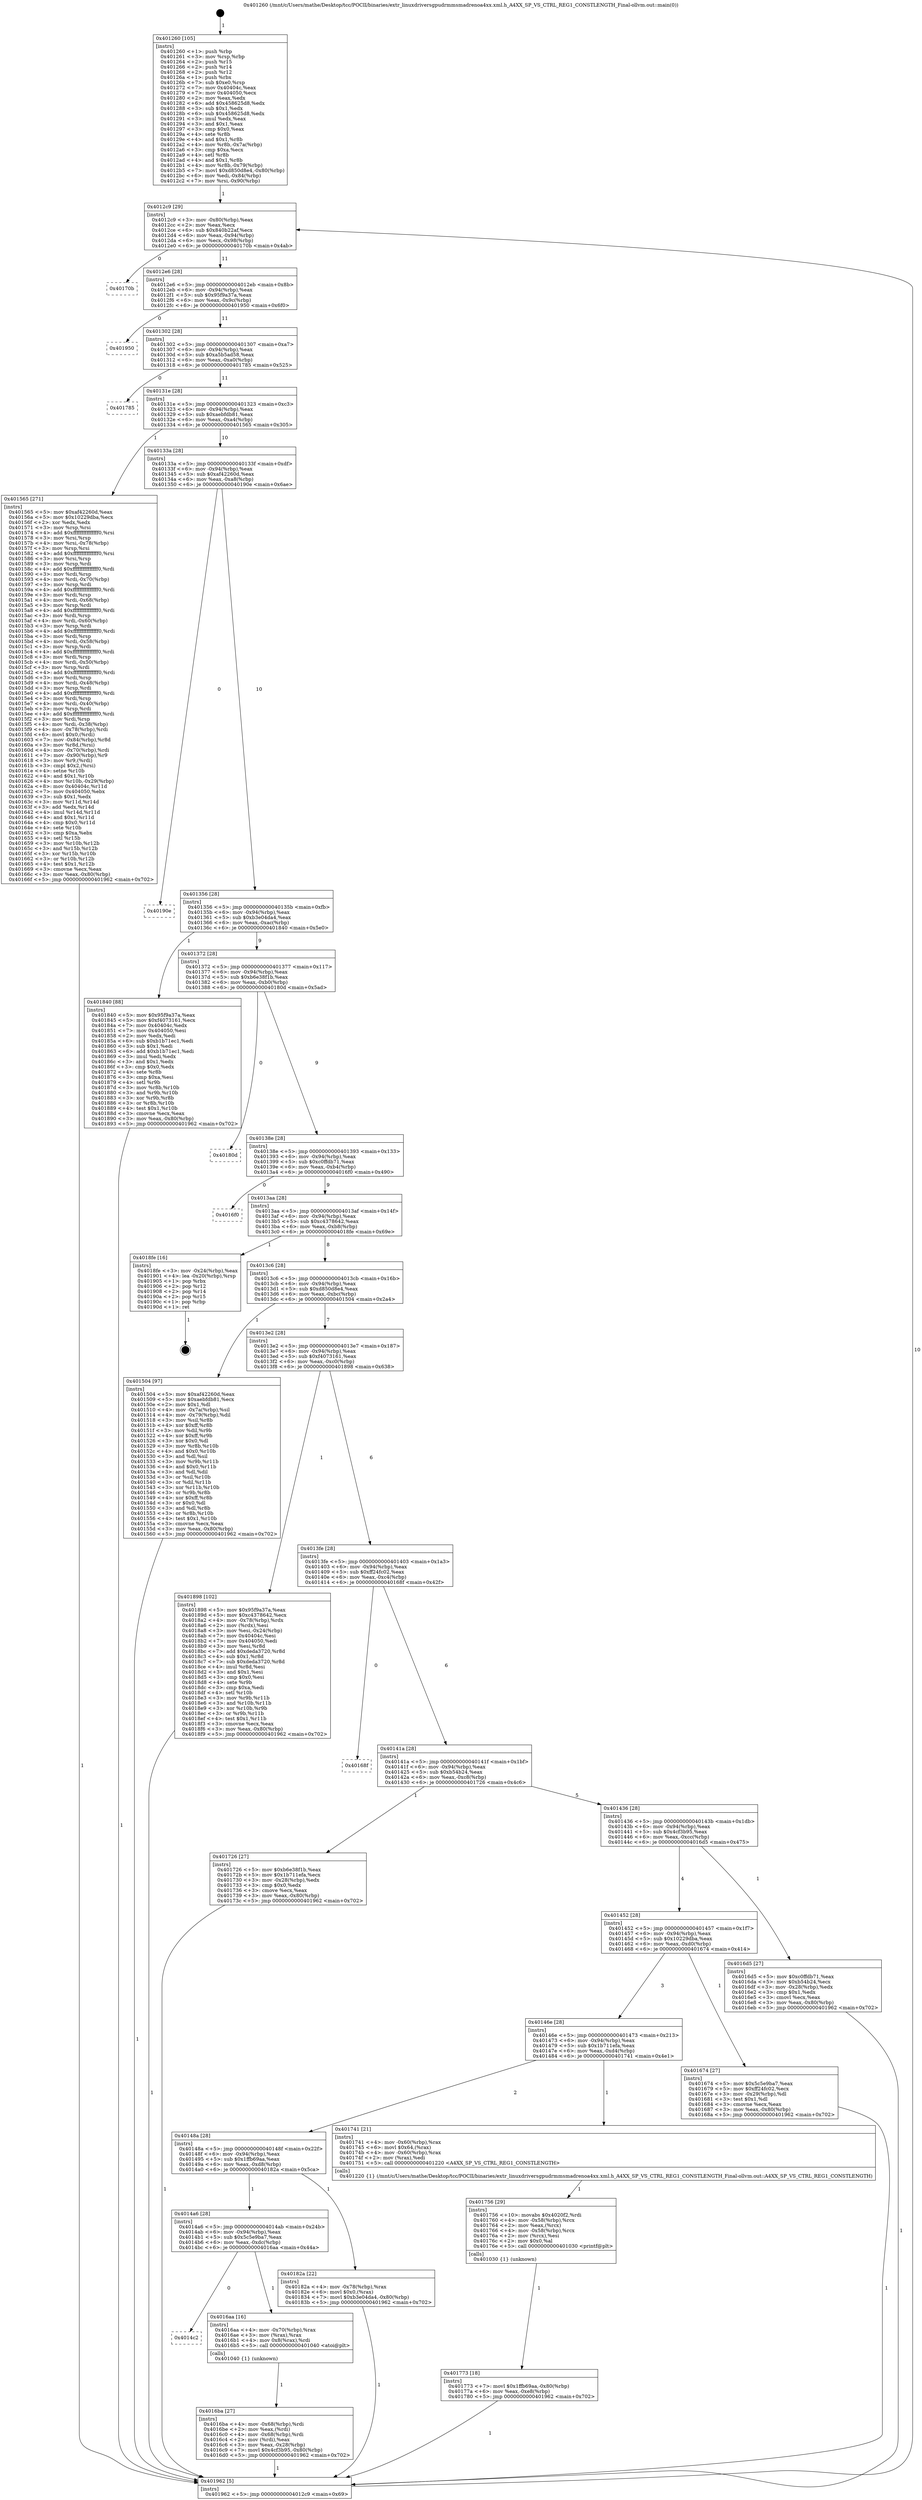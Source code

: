 digraph "0x401260" {
  label = "0x401260 (/mnt/c/Users/mathe/Desktop/tcc/POCII/binaries/extr_linuxdriversgpudrmmsmadrenoa4xx.xml.h_A4XX_SP_VS_CTRL_REG1_CONSTLENGTH_Final-ollvm.out::main(0))"
  labelloc = "t"
  node[shape=record]

  Entry [label="",width=0.3,height=0.3,shape=circle,fillcolor=black,style=filled]
  "0x4012c9" [label="{
     0x4012c9 [29]\l
     | [instrs]\l
     &nbsp;&nbsp;0x4012c9 \<+3\>: mov -0x80(%rbp),%eax\l
     &nbsp;&nbsp;0x4012cc \<+2\>: mov %eax,%ecx\l
     &nbsp;&nbsp;0x4012ce \<+6\>: sub $0x840b22af,%ecx\l
     &nbsp;&nbsp;0x4012d4 \<+6\>: mov %eax,-0x94(%rbp)\l
     &nbsp;&nbsp;0x4012da \<+6\>: mov %ecx,-0x98(%rbp)\l
     &nbsp;&nbsp;0x4012e0 \<+6\>: je 000000000040170b \<main+0x4ab\>\l
  }"]
  "0x40170b" [label="{
     0x40170b\l
  }", style=dashed]
  "0x4012e6" [label="{
     0x4012e6 [28]\l
     | [instrs]\l
     &nbsp;&nbsp;0x4012e6 \<+5\>: jmp 00000000004012eb \<main+0x8b\>\l
     &nbsp;&nbsp;0x4012eb \<+6\>: mov -0x94(%rbp),%eax\l
     &nbsp;&nbsp;0x4012f1 \<+5\>: sub $0x95f9a37a,%eax\l
     &nbsp;&nbsp;0x4012f6 \<+6\>: mov %eax,-0x9c(%rbp)\l
     &nbsp;&nbsp;0x4012fc \<+6\>: je 0000000000401950 \<main+0x6f0\>\l
  }"]
  Exit [label="",width=0.3,height=0.3,shape=circle,fillcolor=black,style=filled,peripheries=2]
  "0x401950" [label="{
     0x401950\l
  }", style=dashed]
  "0x401302" [label="{
     0x401302 [28]\l
     | [instrs]\l
     &nbsp;&nbsp;0x401302 \<+5\>: jmp 0000000000401307 \<main+0xa7\>\l
     &nbsp;&nbsp;0x401307 \<+6\>: mov -0x94(%rbp),%eax\l
     &nbsp;&nbsp;0x40130d \<+5\>: sub $0xa5b5ad58,%eax\l
     &nbsp;&nbsp;0x401312 \<+6\>: mov %eax,-0xa0(%rbp)\l
     &nbsp;&nbsp;0x401318 \<+6\>: je 0000000000401785 \<main+0x525\>\l
  }"]
  "0x401773" [label="{
     0x401773 [18]\l
     | [instrs]\l
     &nbsp;&nbsp;0x401773 \<+7\>: movl $0x1ffb69aa,-0x80(%rbp)\l
     &nbsp;&nbsp;0x40177a \<+6\>: mov %eax,-0xe8(%rbp)\l
     &nbsp;&nbsp;0x401780 \<+5\>: jmp 0000000000401962 \<main+0x702\>\l
  }"]
  "0x401785" [label="{
     0x401785\l
  }", style=dashed]
  "0x40131e" [label="{
     0x40131e [28]\l
     | [instrs]\l
     &nbsp;&nbsp;0x40131e \<+5\>: jmp 0000000000401323 \<main+0xc3\>\l
     &nbsp;&nbsp;0x401323 \<+6\>: mov -0x94(%rbp),%eax\l
     &nbsp;&nbsp;0x401329 \<+5\>: sub $0xaebfdb81,%eax\l
     &nbsp;&nbsp;0x40132e \<+6\>: mov %eax,-0xa4(%rbp)\l
     &nbsp;&nbsp;0x401334 \<+6\>: je 0000000000401565 \<main+0x305\>\l
  }"]
  "0x401756" [label="{
     0x401756 [29]\l
     | [instrs]\l
     &nbsp;&nbsp;0x401756 \<+10\>: movabs $0x4020f2,%rdi\l
     &nbsp;&nbsp;0x401760 \<+4\>: mov -0x58(%rbp),%rcx\l
     &nbsp;&nbsp;0x401764 \<+2\>: mov %eax,(%rcx)\l
     &nbsp;&nbsp;0x401766 \<+4\>: mov -0x58(%rbp),%rcx\l
     &nbsp;&nbsp;0x40176a \<+2\>: mov (%rcx),%esi\l
     &nbsp;&nbsp;0x40176c \<+2\>: mov $0x0,%al\l
     &nbsp;&nbsp;0x40176e \<+5\>: call 0000000000401030 \<printf@plt\>\l
     | [calls]\l
     &nbsp;&nbsp;0x401030 \{1\} (unknown)\l
  }"]
  "0x401565" [label="{
     0x401565 [271]\l
     | [instrs]\l
     &nbsp;&nbsp;0x401565 \<+5\>: mov $0xaf42260d,%eax\l
     &nbsp;&nbsp;0x40156a \<+5\>: mov $0x10229dba,%ecx\l
     &nbsp;&nbsp;0x40156f \<+2\>: xor %edx,%edx\l
     &nbsp;&nbsp;0x401571 \<+3\>: mov %rsp,%rsi\l
     &nbsp;&nbsp;0x401574 \<+4\>: add $0xfffffffffffffff0,%rsi\l
     &nbsp;&nbsp;0x401578 \<+3\>: mov %rsi,%rsp\l
     &nbsp;&nbsp;0x40157b \<+4\>: mov %rsi,-0x78(%rbp)\l
     &nbsp;&nbsp;0x40157f \<+3\>: mov %rsp,%rsi\l
     &nbsp;&nbsp;0x401582 \<+4\>: add $0xfffffffffffffff0,%rsi\l
     &nbsp;&nbsp;0x401586 \<+3\>: mov %rsi,%rsp\l
     &nbsp;&nbsp;0x401589 \<+3\>: mov %rsp,%rdi\l
     &nbsp;&nbsp;0x40158c \<+4\>: add $0xfffffffffffffff0,%rdi\l
     &nbsp;&nbsp;0x401590 \<+3\>: mov %rdi,%rsp\l
     &nbsp;&nbsp;0x401593 \<+4\>: mov %rdi,-0x70(%rbp)\l
     &nbsp;&nbsp;0x401597 \<+3\>: mov %rsp,%rdi\l
     &nbsp;&nbsp;0x40159a \<+4\>: add $0xfffffffffffffff0,%rdi\l
     &nbsp;&nbsp;0x40159e \<+3\>: mov %rdi,%rsp\l
     &nbsp;&nbsp;0x4015a1 \<+4\>: mov %rdi,-0x68(%rbp)\l
     &nbsp;&nbsp;0x4015a5 \<+3\>: mov %rsp,%rdi\l
     &nbsp;&nbsp;0x4015a8 \<+4\>: add $0xfffffffffffffff0,%rdi\l
     &nbsp;&nbsp;0x4015ac \<+3\>: mov %rdi,%rsp\l
     &nbsp;&nbsp;0x4015af \<+4\>: mov %rdi,-0x60(%rbp)\l
     &nbsp;&nbsp;0x4015b3 \<+3\>: mov %rsp,%rdi\l
     &nbsp;&nbsp;0x4015b6 \<+4\>: add $0xfffffffffffffff0,%rdi\l
     &nbsp;&nbsp;0x4015ba \<+3\>: mov %rdi,%rsp\l
     &nbsp;&nbsp;0x4015bd \<+4\>: mov %rdi,-0x58(%rbp)\l
     &nbsp;&nbsp;0x4015c1 \<+3\>: mov %rsp,%rdi\l
     &nbsp;&nbsp;0x4015c4 \<+4\>: add $0xfffffffffffffff0,%rdi\l
     &nbsp;&nbsp;0x4015c8 \<+3\>: mov %rdi,%rsp\l
     &nbsp;&nbsp;0x4015cb \<+4\>: mov %rdi,-0x50(%rbp)\l
     &nbsp;&nbsp;0x4015cf \<+3\>: mov %rsp,%rdi\l
     &nbsp;&nbsp;0x4015d2 \<+4\>: add $0xfffffffffffffff0,%rdi\l
     &nbsp;&nbsp;0x4015d6 \<+3\>: mov %rdi,%rsp\l
     &nbsp;&nbsp;0x4015d9 \<+4\>: mov %rdi,-0x48(%rbp)\l
     &nbsp;&nbsp;0x4015dd \<+3\>: mov %rsp,%rdi\l
     &nbsp;&nbsp;0x4015e0 \<+4\>: add $0xfffffffffffffff0,%rdi\l
     &nbsp;&nbsp;0x4015e4 \<+3\>: mov %rdi,%rsp\l
     &nbsp;&nbsp;0x4015e7 \<+4\>: mov %rdi,-0x40(%rbp)\l
     &nbsp;&nbsp;0x4015eb \<+3\>: mov %rsp,%rdi\l
     &nbsp;&nbsp;0x4015ee \<+4\>: add $0xfffffffffffffff0,%rdi\l
     &nbsp;&nbsp;0x4015f2 \<+3\>: mov %rdi,%rsp\l
     &nbsp;&nbsp;0x4015f5 \<+4\>: mov %rdi,-0x38(%rbp)\l
     &nbsp;&nbsp;0x4015f9 \<+4\>: mov -0x78(%rbp),%rdi\l
     &nbsp;&nbsp;0x4015fd \<+6\>: movl $0x0,(%rdi)\l
     &nbsp;&nbsp;0x401603 \<+7\>: mov -0x84(%rbp),%r8d\l
     &nbsp;&nbsp;0x40160a \<+3\>: mov %r8d,(%rsi)\l
     &nbsp;&nbsp;0x40160d \<+4\>: mov -0x70(%rbp),%rdi\l
     &nbsp;&nbsp;0x401611 \<+7\>: mov -0x90(%rbp),%r9\l
     &nbsp;&nbsp;0x401618 \<+3\>: mov %r9,(%rdi)\l
     &nbsp;&nbsp;0x40161b \<+3\>: cmpl $0x2,(%rsi)\l
     &nbsp;&nbsp;0x40161e \<+4\>: setne %r10b\l
     &nbsp;&nbsp;0x401622 \<+4\>: and $0x1,%r10b\l
     &nbsp;&nbsp;0x401626 \<+4\>: mov %r10b,-0x29(%rbp)\l
     &nbsp;&nbsp;0x40162a \<+8\>: mov 0x40404c,%r11d\l
     &nbsp;&nbsp;0x401632 \<+7\>: mov 0x404050,%ebx\l
     &nbsp;&nbsp;0x401639 \<+3\>: sub $0x1,%edx\l
     &nbsp;&nbsp;0x40163c \<+3\>: mov %r11d,%r14d\l
     &nbsp;&nbsp;0x40163f \<+3\>: add %edx,%r14d\l
     &nbsp;&nbsp;0x401642 \<+4\>: imul %r14d,%r11d\l
     &nbsp;&nbsp;0x401646 \<+4\>: and $0x1,%r11d\l
     &nbsp;&nbsp;0x40164a \<+4\>: cmp $0x0,%r11d\l
     &nbsp;&nbsp;0x40164e \<+4\>: sete %r10b\l
     &nbsp;&nbsp;0x401652 \<+3\>: cmp $0xa,%ebx\l
     &nbsp;&nbsp;0x401655 \<+4\>: setl %r15b\l
     &nbsp;&nbsp;0x401659 \<+3\>: mov %r10b,%r12b\l
     &nbsp;&nbsp;0x40165c \<+3\>: and %r15b,%r12b\l
     &nbsp;&nbsp;0x40165f \<+3\>: xor %r15b,%r10b\l
     &nbsp;&nbsp;0x401662 \<+3\>: or %r10b,%r12b\l
     &nbsp;&nbsp;0x401665 \<+4\>: test $0x1,%r12b\l
     &nbsp;&nbsp;0x401669 \<+3\>: cmovne %ecx,%eax\l
     &nbsp;&nbsp;0x40166c \<+3\>: mov %eax,-0x80(%rbp)\l
     &nbsp;&nbsp;0x40166f \<+5\>: jmp 0000000000401962 \<main+0x702\>\l
  }"]
  "0x40133a" [label="{
     0x40133a [28]\l
     | [instrs]\l
     &nbsp;&nbsp;0x40133a \<+5\>: jmp 000000000040133f \<main+0xdf\>\l
     &nbsp;&nbsp;0x40133f \<+6\>: mov -0x94(%rbp),%eax\l
     &nbsp;&nbsp;0x401345 \<+5\>: sub $0xaf42260d,%eax\l
     &nbsp;&nbsp;0x40134a \<+6\>: mov %eax,-0xa8(%rbp)\l
     &nbsp;&nbsp;0x401350 \<+6\>: je 000000000040190e \<main+0x6ae\>\l
  }"]
  "0x4016ba" [label="{
     0x4016ba [27]\l
     | [instrs]\l
     &nbsp;&nbsp;0x4016ba \<+4\>: mov -0x68(%rbp),%rdi\l
     &nbsp;&nbsp;0x4016be \<+2\>: mov %eax,(%rdi)\l
     &nbsp;&nbsp;0x4016c0 \<+4\>: mov -0x68(%rbp),%rdi\l
     &nbsp;&nbsp;0x4016c4 \<+2\>: mov (%rdi),%eax\l
     &nbsp;&nbsp;0x4016c6 \<+3\>: mov %eax,-0x28(%rbp)\l
     &nbsp;&nbsp;0x4016c9 \<+7\>: movl $0x4cf3b95,-0x80(%rbp)\l
     &nbsp;&nbsp;0x4016d0 \<+5\>: jmp 0000000000401962 \<main+0x702\>\l
  }"]
  "0x40190e" [label="{
     0x40190e\l
  }", style=dashed]
  "0x401356" [label="{
     0x401356 [28]\l
     | [instrs]\l
     &nbsp;&nbsp;0x401356 \<+5\>: jmp 000000000040135b \<main+0xfb\>\l
     &nbsp;&nbsp;0x40135b \<+6\>: mov -0x94(%rbp),%eax\l
     &nbsp;&nbsp;0x401361 \<+5\>: sub $0xb3e04da4,%eax\l
     &nbsp;&nbsp;0x401366 \<+6\>: mov %eax,-0xac(%rbp)\l
     &nbsp;&nbsp;0x40136c \<+6\>: je 0000000000401840 \<main+0x5e0\>\l
  }"]
  "0x4014c2" [label="{
     0x4014c2\l
  }", style=dashed]
  "0x401840" [label="{
     0x401840 [88]\l
     | [instrs]\l
     &nbsp;&nbsp;0x401840 \<+5\>: mov $0x95f9a37a,%eax\l
     &nbsp;&nbsp;0x401845 \<+5\>: mov $0xf4073161,%ecx\l
     &nbsp;&nbsp;0x40184a \<+7\>: mov 0x40404c,%edx\l
     &nbsp;&nbsp;0x401851 \<+7\>: mov 0x404050,%esi\l
     &nbsp;&nbsp;0x401858 \<+2\>: mov %edx,%edi\l
     &nbsp;&nbsp;0x40185a \<+6\>: sub $0xb1b71ec1,%edi\l
     &nbsp;&nbsp;0x401860 \<+3\>: sub $0x1,%edi\l
     &nbsp;&nbsp;0x401863 \<+6\>: add $0xb1b71ec1,%edi\l
     &nbsp;&nbsp;0x401869 \<+3\>: imul %edi,%edx\l
     &nbsp;&nbsp;0x40186c \<+3\>: and $0x1,%edx\l
     &nbsp;&nbsp;0x40186f \<+3\>: cmp $0x0,%edx\l
     &nbsp;&nbsp;0x401872 \<+4\>: sete %r8b\l
     &nbsp;&nbsp;0x401876 \<+3\>: cmp $0xa,%esi\l
     &nbsp;&nbsp;0x401879 \<+4\>: setl %r9b\l
     &nbsp;&nbsp;0x40187d \<+3\>: mov %r8b,%r10b\l
     &nbsp;&nbsp;0x401880 \<+3\>: and %r9b,%r10b\l
     &nbsp;&nbsp;0x401883 \<+3\>: xor %r9b,%r8b\l
     &nbsp;&nbsp;0x401886 \<+3\>: or %r8b,%r10b\l
     &nbsp;&nbsp;0x401889 \<+4\>: test $0x1,%r10b\l
     &nbsp;&nbsp;0x40188d \<+3\>: cmovne %ecx,%eax\l
     &nbsp;&nbsp;0x401890 \<+3\>: mov %eax,-0x80(%rbp)\l
     &nbsp;&nbsp;0x401893 \<+5\>: jmp 0000000000401962 \<main+0x702\>\l
  }"]
  "0x401372" [label="{
     0x401372 [28]\l
     | [instrs]\l
     &nbsp;&nbsp;0x401372 \<+5\>: jmp 0000000000401377 \<main+0x117\>\l
     &nbsp;&nbsp;0x401377 \<+6\>: mov -0x94(%rbp),%eax\l
     &nbsp;&nbsp;0x40137d \<+5\>: sub $0xb6e38f1b,%eax\l
     &nbsp;&nbsp;0x401382 \<+6\>: mov %eax,-0xb0(%rbp)\l
     &nbsp;&nbsp;0x401388 \<+6\>: je 000000000040180d \<main+0x5ad\>\l
  }"]
  "0x4016aa" [label="{
     0x4016aa [16]\l
     | [instrs]\l
     &nbsp;&nbsp;0x4016aa \<+4\>: mov -0x70(%rbp),%rax\l
     &nbsp;&nbsp;0x4016ae \<+3\>: mov (%rax),%rax\l
     &nbsp;&nbsp;0x4016b1 \<+4\>: mov 0x8(%rax),%rdi\l
     &nbsp;&nbsp;0x4016b5 \<+5\>: call 0000000000401040 \<atoi@plt\>\l
     | [calls]\l
     &nbsp;&nbsp;0x401040 \{1\} (unknown)\l
  }"]
  "0x40180d" [label="{
     0x40180d\l
  }", style=dashed]
  "0x40138e" [label="{
     0x40138e [28]\l
     | [instrs]\l
     &nbsp;&nbsp;0x40138e \<+5\>: jmp 0000000000401393 \<main+0x133\>\l
     &nbsp;&nbsp;0x401393 \<+6\>: mov -0x94(%rbp),%eax\l
     &nbsp;&nbsp;0x401399 \<+5\>: sub $0xc0ffdb71,%eax\l
     &nbsp;&nbsp;0x40139e \<+6\>: mov %eax,-0xb4(%rbp)\l
     &nbsp;&nbsp;0x4013a4 \<+6\>: je 00000000004016f0 \<main+0x490\>\l
  }"]
  "0x4014a6" [label="{
     0x4014a6 [28]\l
     | [instrs]\l
     &nbsp;&nbsp;0x4014a6 \<+5\>: jmp 00000000004014ab \<main+0x24b\>\l
     &nbsp;&nbsp;0x4014ab \<+6\>: mov -0x94(%rbp),%eax\l
     &nbsp;&nbsp;0x4014b1 \<+5\>: sub $0x5c5e9ba7,%eax\l
     &nbsp;&nbsp;0x4014b6 \<+6\>: mov %eax,-0xdc(%rbp)\l
     &nbsp;&nbsp;0x4014bc \<+6\>: je 00000000004016aa \<main+0x44a\>\l
  }"]
  "0x4016f0" [label="{
     0x4016f0\l
  }", style=dashed]
  "0x4013aa" [label="{
     0x4013aa [28]\l
     | [instrs]\l
     &nbsp;&nbsp;0x4013aa \<+5\>: jmp 00000000004013af \<main+0x14f\>\l
     &nbsp;&nbsp;0x4013af \<+6\>: mov -0x94(%rbp),%eax\l
     &nbsp;&nbsp;0x4013b5 \<+5\>: sub $0xc4378642,%eax\l
     &nbsp;&nbsp;0x4013ba \<+6\>: mov %eax,-0xb8(%rbp)\l
     &nbsp;&nbsp;0x4013c0 \<+6\>: je 00000000004018fe \<main+0x69e\>\l
  }"]
  "0x40182a" [label="{
     0x40182a [22]\l
     | [instrs]\l
     &nbsp;&nbsp;0x40182a \<+4\>: mov -0x78(%rbp),%rax\l
     &nbsp;&nbsp;0x40182e \<+6\>: movl $0x0,(%rax)\l
     &nbsp;&nbsp;0x401834 \<+7\>: movl $0xb3e04da4,-0x80(%rbp)\l
     &nbsp;&nbsp;0x40183b \<+5\>: jmp 0000000000401962 \<main+0x702\>\l
  }"]
  "0x4018fe" [label="{
     0x4018fe [16]\l
     | [instrs]\l
     &nbsp;&nbsp;0x4018fe \<+3\>: mov -0x24(%rbp),%eax\l
     &nbsp;&nbsp;0x401901 \<+4\>: lea -0x20(%rbp),%rsp\l
     &nbsp;&nbsp;0x401905 \<+1\>: pop %rbx\l
     &nbsp;&nbsp;0x401906 \<+2\>: pop %r12\l
     &nbsp;&nbsp;0x401908 \<+2\>: pop %r14\l
     &nbsp;&nbsp;0x40190a \<+2\>: pop %r15\l
     &nbsp;&nbsp;0x40190c \<+1\>: pop %rbp\l
     &nbsp;&nbsp;0x40190d \<+1\>: ret\l
  }"]
  "0x4013c6" [label="{
     0x4013c6 [28]\l
     | [instrs]\l
     &nbsp;&nbsp;0x4013c6 \<+5\>: jmp 00000000004013cb \<main+0x16b\>\l
     &nbsp;&nbsp;0x4013cb \<+6\>: mov -0x94(%rbp),%eax\l
     &nbsp;&nbsp;0x4013d1 \<+5\>: sub $0xd850d8e4,%eax\l
     &nbsp;&nbsp;0x4013d6 \<+6\>: mov %eax,-0xbc(%rbp)\l
     &nbsp;&nbsp;0x4013dc \<+6\>: je 0000000000401504 \<main+0x2a4\>\l
  }"]
  "0x40148a" [label="{
     0x40148a [28]\l
     | [instrs]\l
     &nbsp;&nbsp;0x40148a \<+5\>: jmp 000000000040148f \<main+0x22f\>\l
     &nbsp;&nbsp;0x40148f \<+6\>: mov -0x94(%rbp),%eax\l
     &nbsp;&nbsp;0x401495 \<+5\>: sub $0x1ffb69aa,%eax\l
     &nbsp;&nbsp;0x40149a \<+6\>: mov %eax,-0xd8(%rbp)\l
     &nbsp;&nbsp;0x4014a0 \<+6\>: je 000000000040182a \<main+0x5ca\>\l
  }"]
  "0x401504" [label="{
     0x401504 [97]\l
     | [instrs]\l
     &nbsp;&nbsp;0x401504 \<+5\>: mov $0xaf42260d,%eax\l
     &nbsp;&nbsp;0x401509 \<+5\>: mov $0xaebfdb81,%ecx\l
     &nbsp;&nbsp;0x40150e \<+2\>: mov $0x1,%dl\l
     &nbsp;&nbsp;0x401510 \<+4\>: mov -0x7a(%rbp),%sil\l
     &nbsp;&nbsp;0x401514 \<+4\>: mov -0x79(%rbp),%dil\l
     &nbsp;&nbsp;0x401518 \<+3\>: mov %sil,%r8b\l
     &nbsp;&nbsp;0x40151b \<+4\>: xor $0xff,%r8b\l
     &nbsp;&nbsp;0x40151f \<+3\>: mov %dil,%r9b\l
     &nbsp;&nbsp;0x401522 \<+4\>: xor $0xff,%r9b\l
     &nbsp;&nbsp;0x401526 \<+3\>: xor $0x0,%dl\l
     &nbsp;&nbsp;0x401529 \<+3\>: mov %r8b,%r10b\l
     &nbsp;&nbsp;0x40152c \<+4\>: and $0x0,%r10b\l
     &nbsp;&nbsp;0x401530 \<+3\>: and %dl,%sil\l
     &nbsp;&nbsp;0x401533 \<+3\>: mov %r9b,%r11b\l
     &nbsp;&nbsp;0x401536 \<+4\>: and $0x0,%r11b\l
     &nbsp;&nbsp;0x40153a \<+3\>: and %dl,%dil\l
     &nbsp;&nbsp;0x40153d \<+3\>: or %sil,%r10b\l
     &nbsp;&nbsp;0x401540 \<+3\>: or %dil,%r11b\l
     &nbsp;&nbsp;0x401543 \<+3\>: xor %r11b,%r10b\l
     &nbsp;&nbsp;0x401546 \<+3\>: or %r9b,%r8b\l
     &nbsp;&nbsp;0x401549 \<+4\>: xor $0xff,%r8b\l
     &nbsp;&nbsp;0x40154d \<+3\>: or $0x0,%dl\l
     &nbsp;&nbsp;0x401550 \<+3\>: and %dl,%r8b\l
     &nbsp;&nbsp;0x401553 \<+3\>: or %r8b,%r10b\l
     &nbsp;&nbsp;0x401556 \<+4\>: test $0x1,%r10b\l
     &nbsp;&nbsp;0x40155a \<+3\>: cmovne %ecx,%eax\l
     &nbsp;&nbsp;0x40155d \<+3\>: mov %eax,-0x80(%rbp)\l
     &nbsp;&nbsp;0x401560 \<+5\>: jmp 0000000000401962 \<main+0x702\>\l
  }"]
  "0x4013e2" [label="{
     0x4013e2 [28]\l
     | [instrs]\l
     &nbsp;&nbsp;0x4013e2 \<+5\>: jmp 00000000004013e7 \<main+0x187\>\l
     &nbsp;&nbsp;0x4013e7 \<+6\>: mov -0x94(%rbp),%eax\l
     &nbsp;&nbsp;0x4013ed \<+5\>: sub $0xf4073161,%eax\l
     &nbsp;&nbsp;0x4013f2 \<+6\>: mov %eax,-0xc0(%rbp)\l
     &nbsp;&nbsp;0x4013f8 \<+6\>: je 0000000000401898 \<main+0x638\>\l
  }"]
  "0x401962" [label="{
     0x401962 [5]\l
     | [instrs]\l
     &nbsp;&nbsp;0x401962 \<+5\>: jmp 00000000004012c9 \<main+0x69\>\l
  }"]
  "0x401260" [label="{
     0x401260 [105]\l
     | [instrs]\l
     &nbsp;&nbsp;0x401260 \<+1\>: push %rbp\l
     &nbsp;&nbsp;0x401261 \<+3\>: mov %rsp,%rbp\l
     &nbsp;&nbsp;0x401264 \<+2\>: push %r15\l
     &nbsp;&nbsp;0x401266 \<+2\>: push %r14\l
     &nbsp;&nbsp;0x401268 \<+2\>: push %r12\l
     &nbsp;&nbsp;0x40126a \<+1\>: push %rbx\l
     &nbsp;&nbsp;0x40126b \<+7\>: sub $0xe0,%rsp\l
     &nbsp;&nbsp;0x401272 \<+7\>: mov 0x40404c,%eax\l
     &nbsp;&nbsp;0x401279 \<+7\>: mov 0x404050,%ecx\l
     &nbsp;&nbsp;0x401280 \<+2\>: mov %eax,%edx\l
     &nbsp;&nbsp;0x401282 \<+6\>: add $0x458625d8,%edx\l
     &nbsp;&nbsp;0x401288 \<+3\>: sub $0x1,%edx\l
     &nbsp;&nbsp;0x40128b \<+6\>: sub $0x458625d8,%edx\l
     &nbsp;&nbsp;0x401291 \<+3\>: imul %edx,%eax\l
     &nbsp;&nbsp;0x401294 \<+3\>: and $0x1,%eax\l
     &nbsp;&nbsp;0x401297 \<+3\>: cmp $0x0,%eax\l
     &nbsp;&nbsp;0x40129a \<+4\>: sete %r8b\l
     &nbsp;&nbsp;0x40129e \<+4\>: and $0x1,%r8b\l
     &nbsp;&nbsp;0x4012a2 \<+4\>: mov %r8b,-0x7a(%rbp)\l
     &nbsp;&nbsp;0x4012a6 \<+3\>: cmp $0xa,%ecx\l
     &nbsp;&nbsp;0x4012a9 \<+4\>: setl %r8b\l
     &nbsp;&nbsp;0x4012ad \<+4\>: and $0x1,%r8b\l
     &nbsp;&nbsp;0x4012b1 \<+4\>: mov %r8b,-0x79(%rbp)\l
     &nbsp;&nbsp;0x4012b5 \<+7\>: movl $0xd850d8e4,-0x80(%rbp)\l
     &nbsp;&nbsp;0x4012bc \<+6\>: mov %edi,-0x84(%rbp)\l
     &nbsp;&nbsp;0x4012c2 \<+7\>: mov %rsi,-0x90(%rbp)\l
  }"]
  "0x401741" [label="{
     0x401741 [21]\l
     | [instrs]\l
     &nbsp;&nbsp;0x401741 \<+4\>: mov -0x60(%rbp),%rax\l
     &nbsp;&nbsp;0x401745 \<+6\>: movl $0x64,(%rax)\l
     &nbsp;&nbsp;0x40174b \<+4\>: mov -0x60(%rbp),%rax\l
     &nbsp;&nbsp;0x40174f \<+2\>: mov (%rax),%edi\l
     &nbsp;&nbsp;0x401751 \<+5\>: call 0000000000401220 \<A4XX_SP_VS_CTRL_REG1_CONSTLENGTH\>\l
     | [calls]\l
     &nbsp;&nbsp;0x401220 \{1\} (/mnt/c/Users/mathe/Desktop/tcc/POCII/binaries/extr_linuxdriversgpudrmmsmadrenoa4xx.xml.h_A4XX_SP_VS_CTRL_REG1_CONSTLENGTH_Final-ollvm.out::A4XX_SP_VS_CTRL_REG1_CONSTLENGTH)\l
  }"]
  "0x40146e" [label="{
     0x40146e [28]\l
     | [instrs]\l
     &nbsp;&nbsp;0x40146e \<+5\>: jmp 0000000000401473 \<main+0x213\>\l
     &nbsp;&nbsp;0x401473 \<+6\>: mov -0x94(%rbp),%eax\l
     &nbsp;&nbsp;0x401479 \<+5\>: sub $0x1b711efa,%eax\l
     &nbsp;&nbsp;0x40147e \<+6\>: mov %eax,-0xd4(%rbp)\l
     &nbsp;&nbsp;0x401484 \<+6\>: je 0000000000401741 \<main+0x4e1\>\l
  }"]
  "0x401898" [label="{
     0x401898 [102]\l
     | [instrs]\l
     &nbsp;&nbsp;0x401898 \<+5\>: mov $0x95f9a37a,%eax\l
     &nbsp;&nbsp;0x40189d \<+5\>: mov $0xc4378642,%ecx\l
     &nbsp;&nbsp;0x4018a2 \<+4\>: mov -0x78(%rbp),%rdx\l
     &nbsp;&nbsp;0x4018a6 \<+2\>: mov (%rdx),%esi\l
     &nbsp;&nbsp;0x4018a8 \<+3\>: mov %esi,-0x24(%rbp)\l
     &nbsp;&nbsp;0x4018ab \<+7\>: mov 0x40404c,%esi\l
     &nbsp;&nbsp;0x4018b2 \<+7\>: mov 0x404050,%edi\l
     &nbsp;&nbsp;0x4018b9 \<+3\>: mov %esi,%r8d\l
     &nbsp;&nbsp;0x4018bc \<+7\>: add $0xdeda3720,%r8d\l
     &nbsp;&nbsp;0x4018c3 \<+4\>: sub $0x1,%r8d\l
     &nbsp;&nbsp;0x4018c7 \<+7\>: sub $0xdeda3720,%r8d\l
     &nbsp;&nbsp;0x4018ce \<+4\>: imul %r8d,%esi\l
     &nbsp;&nbsp;0x4018d2 \<+3\>: and $0x1,%esi\l
     &nbsp;&nbsp;0x4018d5 \<+3\>: cmp $0x0,%esi\l
     &nbsp;&nbsp;0x4018d8 \<+4\>: sete %r9b\l
     &nbsp;&nbsp;0x4018dc \<+3\>: cmp $0xa,%edi\l
     &nbsp;&nbsp;0x4018df \<+4\>: setl %r10b\l
     &nbsp;&nbsp;0x4018e3 \<+3\>: mov %r9b,%r11b\l
     &nbsp;&nbsp;0x4018e6 \<+3\>: and %r10b,%r11b\l
     &nbsp;&nbsp;0x4018e9 \<+3\>: xor %r10b,%r9b\l
     &nbsp;&nbsp;0x4018ec \<+3\>: or %r9b,%r11b\l
     &nbsp;&nbsp;0x4018ef \<+4\>: test $0x1,%r11b\l
     &nbsp;&nbsp;0x4018f3 \<+3\>: cmovne %ecx,%eax\l
     &nbsp;&nbsp;0x4018f6 \<+3\>: mov %eax,-0x80(%rbp)\l
     &nbsp;&nbsp;0x4018f9 \<+5\>: jmp 0000000000401962 \<main+0x702\>\l
  }"]
  "0x4013fe" [label="{
     0x4013fe [28]\l
     | [instrs]\l
     &nbsp;&nbsp;0x4013fe \<+5\>: jmp 0000000000401403 \<main+0x1a3\>\l
     &nbsp;&nbsp;0x401403 \<+6\>: mov -0x94(%rbp),%eax\l
     &nbsp;&nbsp;0x401409 \<+5\>: sub $0xff24fc02,%eax\l
     &nbsp;&nbsp;0x40140e \<+6\>: mov %eax,-0xc4(%rbp)\l
     &nbsp;&nbsp;0x401414 \<+6\>: je 000000000040168f \<main+0x42f\>\l
  }"]
  "0x401674" [label="{
     0x401674 [27]\l
     | [instrs]\l
     &nbsp;&nbsp;0x401674 \<+5\>: mov $0x5c5e9ba7,%eax\l
     &nbsp;&nbsp;0x401679 \<+5\>: mov $0xff24fc02,%ecx\l
     &nbsp;&nbsp;0x40167e \<+3\>: mov -0x29(%rbp),%dl\l
     &nbsp;&nbsp;0x401681 \<+3\>: test $0x1,%dl\l
     &nbsp;&nbsp;0x401684 \<+3\>: cmovne %ecx,%eax\l
     &nbsp;&nbsp;0x401687 \<+3\>: mov %eax,-0x80(%rbp)\l
     &nbsp;&nbsp;0x40168a \<+5\>: jmp 0000000000401962 \<main+0x702\>\l
  }"]
  "0x40168f" [label="{
     0x40168f\l
  }", style=dashed]
  "0x40141a" [label="{
     0x40141a [28]\l
     | [instrs]\l
     &nbsp;&nbsp;0x40141a \<+5\>: jmp 000000000040141f \<main+0x1bf\>\l
     &nbsp;&nbsp;0x40141f \<+6\>: mov -0x94(%rbp),%eax\l
     &nbsp;&nbsp;0x401425 \<+5\>: sub $0xb54b24,%eax\l
     &nbsp;&nbsp;0x40142a \<+6\>: mov %eax,-0xc8(%rbp)\l
     &nbsp;&nbsp;0x401430 \<+6\>: je 0000000000401726 \<main+0x4c6\>\l
  }"]
  "0x401452" [label="{
     0x401452 [28]\l
     | [instrs]\l
     &nbsp;&nbsp;0x401452 \<+5\>: jmp 0000000000401457 \<main+0x1f7\>\l
     &nbsp;&nbsp;0x401457 \<+6\>: mov -0x94(%rbp),%eax\l
     &nbsp;&nbsp;0x40145d \<+5\>: sub $0x10229dba,%eax\l
     &nbsp;&nbsp;0x401462 \<+6\>: mov %eax,-0xd0(%rbp)\l
     &nbsp;&nbsp;0x401468 \<+6\>: je 0000000000401674 \<main+0x414\>\l
  }"]
  "0x401726" [label="{
     0x401726 [27]\l
     | [instrs]\l
     &nbsp;&nbsp;0x401726 \<+5\>: mov $0xb6e38f1b,%eax\l
     &nbsp;&nbsp;0x40172b \<+5\>: mov $0x1b711efa,%ecx\l
     &nbsp;&nbsp;0x401730 \<+3\>: mov -0x28(%rbp),%edx\l
     &nbsp;&nbsp;0x401733 \<+3\>: cmp $0x0,%edx\l
     &nbsp;&nbsp;0x401736 \<+3\>: cmove %ecx,%eax\l
     &nbsp;&nbsp;0x401739 \<+3\>: mov %eax,-0x80(%rbp)\l
     &nbsp;&nbsp;0x40173c \<+5\>: jmp 0000000000401962 \<main+0x702\>\l
  }"]
  "0x401436" [label="{
     0x401436 [28]\l
     | [instrs]\l
     &nbsp;&nbsp;0x401436 \<+5\>: jmp 000000000040143b \<main+0x1db\>\l
     &nbsp;&nbsp;0x40143b \<+6\>: mov -0x94(%rbp),%eax\l
     &nbsp;&nbsp;0x401441 \<+5\>: sub $0x4cf3b95,%eax\l
     &nbsp;&nbsp;0x401446 \<+6\>: mov %eax,-0xcc(%rbp)\l
     &nbsp;&nbsp;0x40144c \<+6\>: je 00000000004016d5 \<main+0x475\>\l
  }"]
  "0x4016d5" [label="{
     0x4016d5 [27]\l
     | [instrs]\l
     &nbsp;&nbsp;0x4016d5 \<+5\>: mov $0xc0ffdb71,%eax\l
     &nbsp;&nbsp;0x4016da \<+5\>: mov $0xb54b24,%ecx\l
     &nbsp;&nbsp;0x4016df \<+3\>: mov -0x28(%rbp),%edx\l
     &nbsp;&nbsp;0x4016e2 \<+3\>: cmp $0x1,%edx\l
     &nbsp;&nbsp;0x4016e5 \<+3\>: cmovl %ecx,%eax\l
     &nbsp;&nbsp;0x4016e8 \<+3\>: mov %eax,-0x80(%rbp)\l
     &nbsp;&nbsp;0x4016eb \<+5\>: jmp 0000000000401962 \<main+0x702\>\l
  }"]
  Entry -> "0x401260" [label=" 1"]
  "0x4012c9" -> "0x40170b" [label=" 0"]
  "0x4012c9" -> "0x4012e6" [label=" 11"]
  "0x4018fe" -> Exit [label=" 1"]
  "0x4012e6" -> "0x401950" [label=" 0"]
  "0x4012e6" -> "0x401302" [label=" 11"]
  "0x401898" -> "0x401962" [label=" 1"]
  "0x401302" -> "0x401785" [label=" 0"]
  "0x401302" -> "0x40131e" [label=" 11"]
  "0x401840" -> "0x401962" [label=" 1"]
  "0x40131e" -> "0x401565" [label=" 1"]
  "0x40131e" -> "0x40133a" [label=" 10"]
  "0x40182a" -> "0x401962" [label=" 1"]
  "0x40133a" -> "0x40190e" [label=" 0"]
  "0x40133a" -> "0x401356" [label=" 10"]
  "0x401773" -> "0x401962" [label=" 1"]
  "0x401356" -> "0x401840" [label=" 1"]
  "0x401356" -> "0x401372" [label=" 9"]
  "0x401756" -> "0x401773" [label=" 1"]
  "0x401372" -> "0x40180d" [label=" 0"]
  "0x401372" -> "0x40138e" [label=" 9"]
  "0x401741" -> "0x401756" [label=" 1"]
  "0x40138e" -> "0x4016f0" [label=" 0"]
  "0x40138e" -> "0x4013aa" [label=" 9"]
  "0x4016d5" -> "0x401962" [label=" 1"]
  "0x4013aa" -> "0x4018fe" [label=" 1"]
  "0x4013aa" -> "0x4013c6" [label=" 8"]
  "0x4016ba" -> "0x401962" [label=" 1"]
  "0x4013c6" -> "0x401504" [label=" 1"]
  "0x4013c6" -> "0x4013e2" [label=" 7"]
  "0x401504" -> "0x401962" [label=" 1"]
  "0x401260" -> "0x4012c9" [label=" 1"]
  "0x401962" -> "0x4012c9" [label=" 10"]
  "0x4014a6" -> "0x4014c2" [label=" 0"]
  "0x401565" -> "0x401962" [label=" 1"]
  "0x4014a6" -> "0x4016aa" [label=" 1"]
  "0x4013e2" -> "0x401898" [label=" 1"]
  "0x4013e2" -> "0x4013fe" [label=" 6"]
  "0x40148a" -> "0x4014a6" [label=" 1"]
  "0x4013fe" -> "0x40168f" [label=" 0"]
  "0x4013fe" -> "0x40141a" [label=" 6"]
  "0x40148a" -> "0x40182a" [label=" 1"]
  "0x40141a" -> "0x401726" [label=" 1"]
  "0x40141a" -> "0x401436" [label=" 5"]
  "0x40146e" -> "0x40148a" [label=" 2"]
  "0x401436" -> "0x4016d5" [label=" 1"]
  "0x401436" -> "0x401452" [label=" 4"]
  "0x4016aa" -> "0x4016ba" [label=" 1"]
  "0x401452" -> "0x401674" [label=" 1"]
  "0x401452" -> "0x40146e" [label=" 3"]
  "0x401674" -> "0x401962" [label=" 1"]
  "0x401726" -> "0x401962" [label=" 1"]
  "0x40146e" -> "0x401741" [label=" 1"]
}
